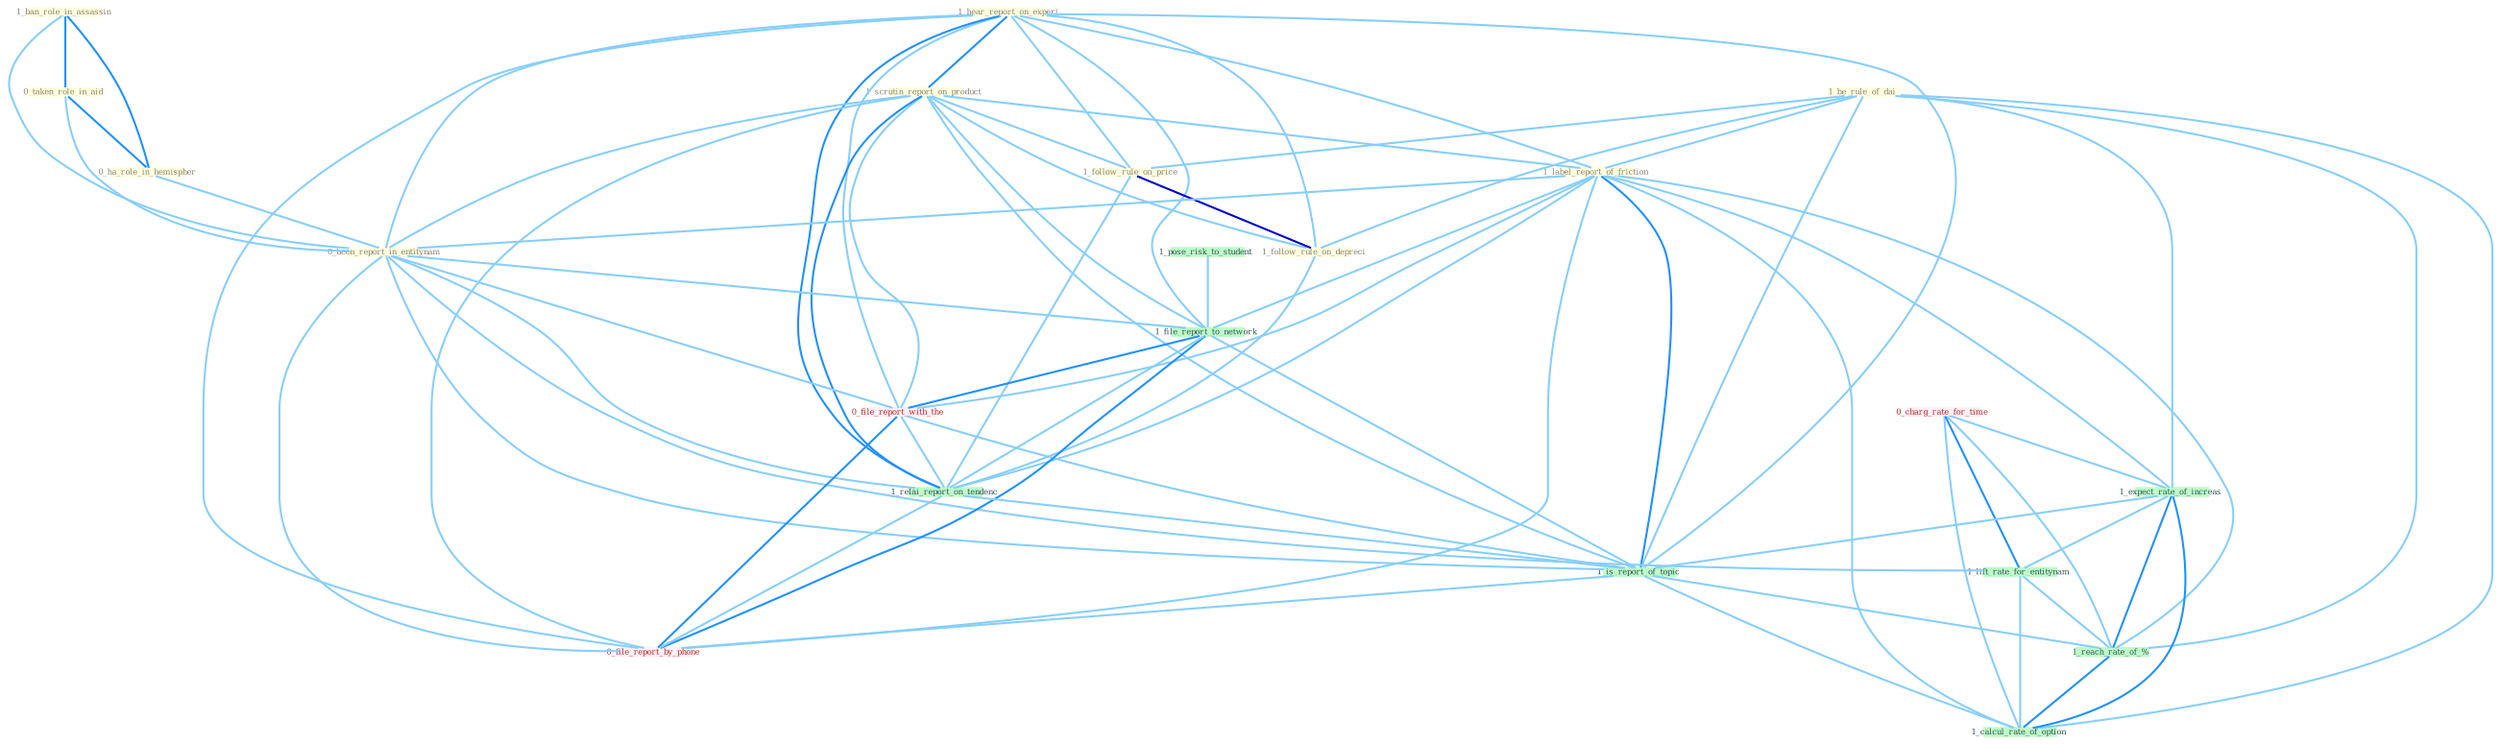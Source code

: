 Graph G{ 
    node
    [shape=polygon,style=filled,width=.5,height=.06,color="#BDFCC9",fixedsize=true,fontsize=4,
    fontcolor="#2f4f4f"];
    {node
    [color="#ffffe0", fontcolor="#8b7d6b"] "1_hear_report_on_experi " "1_be_rule_of_dai " "1_ban_role_in_assassin " "1_scrutin_report_on_product " "0_taken_role_in_aid " "0_ha_role_in_hemispher " "1_follow_rule_on_price " "1_follow_rule_on_depreci " "1_label_report_of_friction " "0_been_report_in_entitynam "}
{node [color="#fff0f5", fontcolor="#b22222"] "0_file_report_with_the " "0_charg_rate_for_time " "0_file_report_by_phone "}
edge [color="#B0E2FF"];

	"1_hear_report_on_experi " -- "1_scrutin_report_on_product " [w="2", color="#1e90ff" , len=0.8];
	"1_hear_report_on_experi " -- "1_follow_rule_on_price " [w="1", color="#87cefa" ];
	"1_hear_report_on_experi " -- "1_follow_rule_on_depreci " [w="1", color="#87cefa" ];
	"1_hear_report_on_experi " -- "1_label_report_of_friction " [w="1", color="#87cefa" ];
	"1_hear_report_on_experi " -- "0_been_report_in_entitynam " [w="1", color="#87cefa" ];
	"1_hear_report_on_experi " -- "1_file_report_to_network " [w="1", color="#87cefa" ];
	"1_hear_report_on_experi " -- "0_file_report_with_the " [w="1", color="#87cefa" ];
	"1_hear_report_on_experi " -- "1_relai_report_on_tendenc " [w="2", color="#1e90ff" , len=0.8];
	"1_hear_report_on_experi " -- "1_is_report_of_topic " [w="1", color="#87cefa" ];
	"1_hear_report_on_experi " -- "0_file_report_by_phone " [w="1", color="#87cefa" ];
	"1_be_rule_of_dai " -- "1_follow_rule_on_price " [w="1", color="#87cefa" ];
	"1_be_rule_of_dai " -- "1_follow_rule_on_depreci " [w="1", color="#87cefa" ];
	"1_be_rule_of_dai " -- "1_label_report_of_friction " [w="1", color="#87cefa" ];
	"1_be_rule_of_dai " -- "1_expect_rate_of_increas " [w="1", color="#87cefa" ];
	"1_be_rule_of_dai " -- "1_is_report_of_topic " [w="1", color="#87cefa" ];
	"1_be_rule_of_dai " -- "1_reach_rate_of_% " [w="1", color="#87cefa" ];
	"1_be_rule_of_dai " -- "1_calcul_rate_of_option " [w="1", color="#87cefa" ];
	"1_ban_role_in_assassin " -- "0_taken_role_in_aid " [w="2", color="#1e90ff" , len=0.8];
	"1_ban_role_in_assassin " -- "0_ha_role_in_hemispher " [w="2", color="#1e90ff" , len=0.8];
	"1_ban_role_in_assassin " -- "0_been_report_in_entitynam " [w="1", color="#87cefa" ];
	"1_scrutin_report_on_product " -- "1_follow_rule_on_price " [w="1", color="#87cefa" ];
	"1_scrutin_report_on_product " -- "1_follow_rule_on_depreci " [w="1", color="#87cefa" ];
	"1_scrutin_report_on_product " -- "1_label_report_of_friction " [w="1", color="#87cefa" ];
	"1_scrutin_report_on_product " -- "0_been_report_in_entitynam " [w="1", color="#87cefa" ];
	"1_scrutin_report_on_product " -- "1_file_report_to_network " [w="1", color="#87cefa" ];
	"1_scrutin_report_on_product " -- "0_file_report_with_the " [w="1", color="#87cefa" ];
	"1_scrutin_report_on_product " -- "1_relai_report_on_tendenc " [w="2", color="#1e90ff" , len=0.8];
	"1_scrutin_report_on_product " -- "1_is_report_of_topic " [w="1", color="#87cefa" ];
	"1_scrutin_report_on_product " -- "0_file_report_by_phone " [w="1", color="#87cefa" ];
	"0_taken_role_in_aid " -- "0_ha_role_in_hemispher " [w="2", color="#1e90ff" , len=0.8];
	"0_taken_role_in_aid " -- "0_been_report_in_entitynam " [w="1", color="#87cefa" ];
	"0_ha_role_in_hemispher " -- "0_been_report_in_entitynam " [w="1", color="#87cefa" ];
	"1_follow_rule_on_price " -- "1_follow_rule_on_depreci " [w="3", color="#0000cd" , len=0.6];
	"1_follow_rule_on_price " -- "1_relai_report_on_tendenc " [w="1", color="#87cefa" ];
	"1_follow_rule_on_depreci " -- "1_relai_report_on_tendenc " [w="1", color="#87cefa" ];
	"1_label_report_of_friction " -- "0_been_report_in_entitynam " [w="1", color="#87cefa" ];
	"1_label_report_of_friction " -- "1_file_report_to_network " [w="1", color="#87cefa" ];
	"1_label_report_of_friction " -- "0_file_report_with_the " [w="1", color="#87cefa" ];
	"1_label_report_of_friction " -- "1_expect_rate_of_increas " [w="1", color="#87cefa" ];
	"1_label_report_of_friction " -- "1_relai_report_on_tendenc " [w="1", color="#87cefa" ];
	"1_label_report_of_friction " -- "1_is_report_of_topic " [w="2", color="#1e90ff" , len=0.8];
	"1_label_report_of_friction " -- "1_reach_rate_of_% " [w="1", color="#87cefa" ];
	"1_label_report_of_friction " -- "0_file_report_by_phone " [w="1", color="#87cefa" ];
	"1_label_report_of_friction " -- "1_calcul_rate_of_option " [w="1", color="#87cefa" ];
	"0_been_report_in_entitynam " -- "1_file_report_to_network " [w="1", color="#87cefa" ];
	"0_been_report_in_entitynam " -- "0_file_report_with_the " [w="1", color="#87cefa" ];
	"0_been_report_in_entitynam " -- "1_relai_report_on_tendenc " [w="1", color="#87cefa" ];
	"0_been_report_in_entitynam " -- "1_lift_rate_for_entitynam " [w="1", color="#87cefa" ];
	"0_been_report_in_entitynam " -- "1_is_report_of_topic " [w="1", color="#87cefa" ];
	"0_been_report_in_entitynam " -- "0_file_report_by_phone " [w="1", color="#87cefa" ];
	"1_pose_risk_to_student " -- "1_file_report_to_network " [w="1", color="#87cefa" ];
	"1_file_report_to_network " -- "0_file_report_with_the " [w="2", color="#1e90ff" , len=0.8];
	"1_file_report_to_network " -- "1_relai_report_on_tendenc " [w="1", color="#87cefa" ];
	"1_file_report_to_network " -- "1_is_report_of_topic " [w="1", color="#87cefa" ];
	"1_file_report_to_network " -- "0_file_report_by_phone " [w="2", color="#1e90ff" , len=0.8];
	"0_file_report_with_the " -- "1_relai_report_on_tendenc " [w="1", color="#87cefa" ];
	"0_file_report_with_the " -- "1_is_report_of_topic " [w="1", color="#87cefa" ];
	"0_file_report_with_the " -- "0_file_report_by_phone " [w="2", color="#1e90ff" , len=0.8];
	"0_charg_rate_for_time " -- "1_expect_rate_of_increas " [w="1", color="#87cefa" ];
	"0_charg_rate_for_time " -- "1_lift_rate_for_entitynam " [w="2", color="#1e90ff" , len=0.8];
	"0_charg_rate_for_time " -- "1_reach_rate_of_% " [w="1", color="#87cefa" ];
	"0_charg_rate_for_time " -- "1_calcul_rate_of_option " [w="1", color="#87cefa" ];
	"1_expect_rate_of_increas " -- "1_lift_rate_for_entitynam " [w="1", color="#87cefa" ];
	"1_expect_rate_of_increas " -- "1_is_report_of_topic " [w="1", color="#87cefa" ];
	"1_expect_rate_of_increas " -- "1_reach_rate_of_% " [w="2", color="#1e90ff" , len=0.8];
	"1_expect_rate_of_increas " -- "1_calcul_rate_of_option " [w="2", color="#1e90ff" , len=0.8];
	"1_relai_report_on_tendenc " -- "1_is_report_of_topic " [w="1", color="#87cefa" ];
	"1_relai_report_on_tendenc " -- "0_file_report_by_phone " [w="1", color="#87cefa" ];
	"1_lift_rate_for_entitynam " -- "1_reach_rate_of_% " [w="1", color="#87cefa" ];
	"1_lift_rate_for_entitynam " -- "1_calcul_rate_of_option " [w="1", color="#87cefa" ];
	"1_is_report_of_topic " -- "1_reach_rate_of_% " [w="1", color="#87cefa" ];
	"1_is_report_of_topic " -- "0_file_report_by_phone " [w="1", color="#87cefa" ];
	"1_is_report_of_topic " -- "1_calcul_rate_of_option " [w="1", color="#87cefa" ];
	"1_reach_rate_of_% " -- "1_calcul_rate_of_option " [w="2", color="#1e90ff" , len=0.8];
}